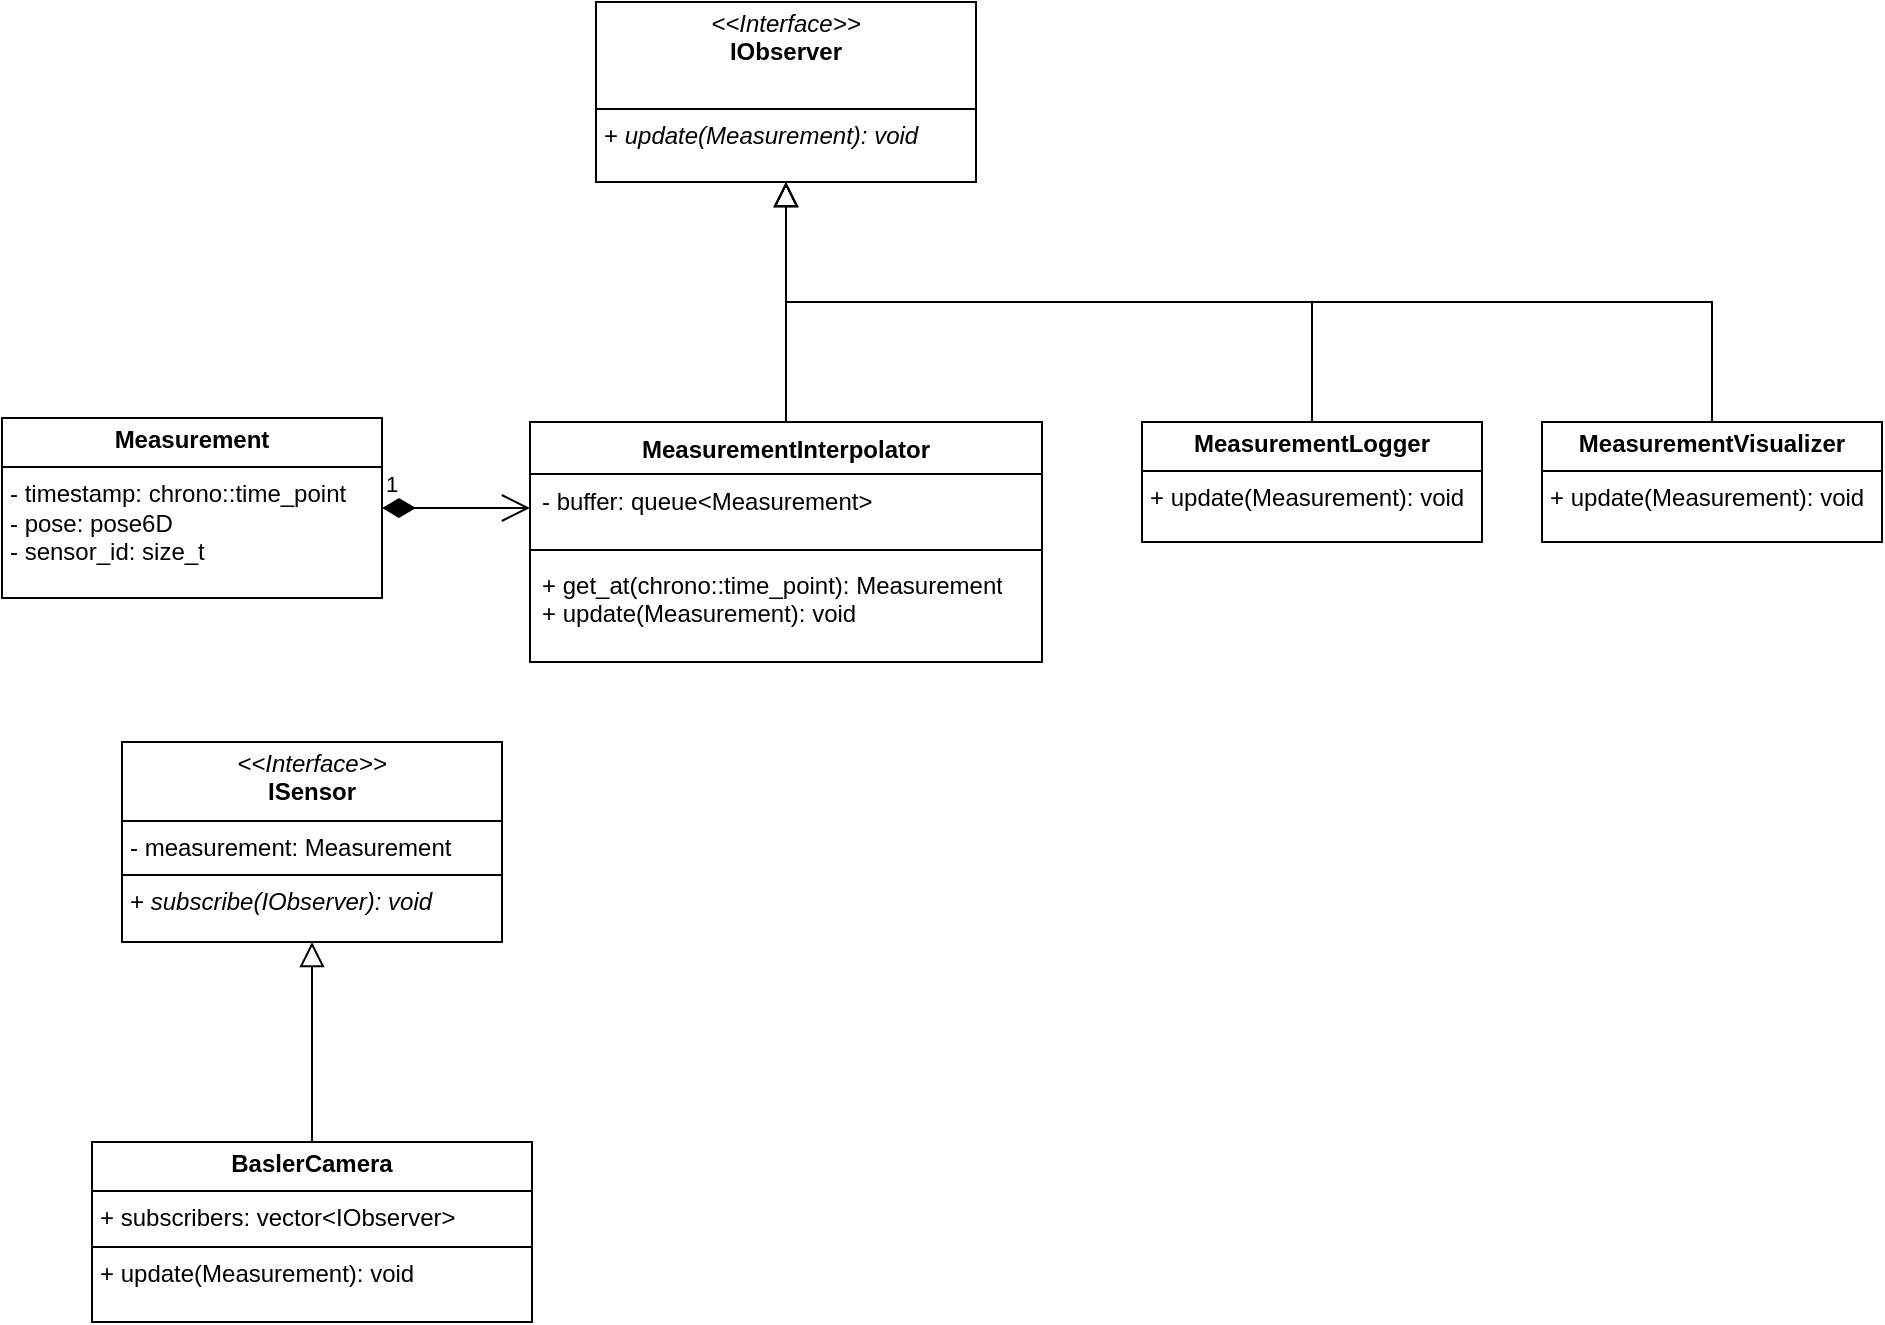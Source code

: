 <mxfile version="24.4.4" type="github">
  <diagram id="C5RBs43oDa-KdzZeNtuy" name="Page-1">
    <mxGraphModel dx="704" dy="1722" grid="1" gridSize="10" guides="1" tooltips="1" connect="1" arrows="1" fold="1" page="1" pageScale="1" pageWidth="827" pageHeight="1169" math="0" shadow="0">
      <root>
        <mxCell id="WIyWlLk6GJQsqaUBKTNV-0" />
        <mxCell id="WIyWlLk6GJQsqaUBKTNV-1" parent="WIyWlLk6GJQsqaUBKTNV-0" />
        <mxCell id="zkfFHV4jXpPFQw0GAbJ--12" value="" style="endArrow=block;endSize=10;endFill=0;shadow=0;strokeWidth=1;rounded=0;curved=0;edgeStyle=elbowEdgeStyle;elbow=vertical;exitX=0.5;exitY=0;exitDx=0;exitDy=0;entryX=0.5;entryY=1;entryDx=0;entryDy=0;" parent="WIyWlLk6GJQsqaUBKTNV-1" source="pv5kppP4N1aIAB50SOcQ-1" target="pv5kppP4N1aIAB50SOcQ-12" edge="1">
          <mxGeometry width="160" relative="1" as="geometry">
            <mxPoint x="710" y="35" as="sourcePoint" />
            <mxPoint x="760" y="-70" as="targetPoint" />
          </mxGeometry>
        </mxCell>
        <mxCell id="zkfFHV4jXpPFQw0GAbJ--16" value="" style="endArrow=block;endSize=10;endFill=0;shadow=0;strokeWidth=1;rounded=0;curved=0;edgeStyle=elbowEdgeStyle;elbow=vertical;entryX=0.5;entryY=1;entryDx=0;entryDy=0;exitX=0.5;exitY=0;exitDx=0;exitDy=0;" parent="WIyWlLk6GJQsqaUBKTNV-1" source="pv5kppP4N1aIAB50SOcQ-13" target="pv5kppP4N1aIAB50SOcQ-12" edge="1">
          <mxGeometry width="160" relative="1" as="geometry">
            <mxPoint x="810" y="20" as="sourcePoint" />
            <mxPoint x="170" y="190" as="targetPoint" />
          </mxGeometry>
        </mxCell>
        <mxCell id="pv5kppP4N1aIAB50SOcQ-0" value="&lt;p style=&quot;margin:0px;margin-top:4px;text-align:center;&quot;&gt;&lt;i&gt;&amp;lt;&amp;lt;Interface&amp;gt;&amp;gt;&lt;/i&gt;&lt;br&gt;&lt;b&gt;ISensor&lt;/b&gt;&lt;/p&gt;&lt;hr size=&quot;1&quot; style=&quot;border-style:solid;&quot;&gt;&lt;p style=&quot;margin:0px;margin-left:4px;&quot;&gt;- measurement: Measurement&lt;br&gt;&lt;/p&gt;&lt;hr size=&quot;1&quot; style=&quot;border-style:solid;&quot;&gt;&lt;p style=&quot;margin:0px;margin-left:4px;&quot;&gt;+ &lt;i&gt;subscribe(IObserver): void&lt;/i&gt;&lt;/p&gt;" style="verticalAlign=top;align=left;overflow=fill;html=1;whiteSpace=wrap;" vertex="1" parent="WIyWlLk6GJQsqaUBKTNV-1">
          <mxGeometry x="270" y="250" width="190" height="100" as="geometry" />
        </mxCell>
        <mxCell id="pv5kppP4N1aIAB50SOcQ-1" value="MeasurementInterpolator" style="swimlane;fontStyle=1;align=center;verticalAlign=top;childLayout=stackLayout;horizontal=1;startSize=26;horizontalStack=0;resizeParent=1;resizeParentMax=0;resizeLast=0;collapsible=1;marginBottom=0;whiteSpace=wrap;html=1;" vertex="1" parent="WIyWlLk6GJQsqaUBKTNV-1">
          <mxGeometry x="474" y="90" width="256" height="120" as="geometry">
            <mxRectangle x="474" y="90" width="150" height="30" as="alternateBounds" />
          </mxGeometry>
        </mxCell>
        <mxCell id="pv5kppP4N1aIAB50SOcQ-2" value="- buffer: queue&amp;lt;Measurement&amp;gt;" style="text;strokeColor=none;fillColor=none;align=left;verticalAlign=top;spacingLeft=4;spacingRight=4;overflow=hidden;rotatable=0;points=[[0,0.5],[1,0.5]];portConstraint=eastwest;whiteSpace=wrap;html=1;" vertex="1" parent="pv5kppP4N1aIAB50SOcQ-1">
          <mxGeometry y="26" width="256" height="34" as="geometry" />
        </mxCell>
        <mxCell id="pv5kppP4N1aIAB50SOcQ-3" value="" style="line;strokeWidth=1;fillColor=none;align=left;verticalAlign=middle;spacingTop=-1;spacingLeft=3;spacingRight=3;rotatable=0;labelPosition=right;points=[];portConstraint=eastwest;strokeColor=inherit;" vertex="1" parent="pv5kppP4N1aIAB50SOcQ-1">
          <mxGeometry y="60" width="256" height="8" as="geometry" />
        </mxCell>
        <mxCell id="pv5kppP4N1aIAB50SOcQ-4" value="&lt;div&gt;+ get_at(chrono::time_point): Measurement&lt;/div&gt;&lt;div&gt;+ update(Measurement): void&lt;/div&gt;" style="text;strokeColor=none;fillColor=none;align=left;verticalAlign=top;spacingLeft=4;spacingRight=4;overflow=hidden;rotatable=0;points=[[0,0.5],[1,0.5]];portConstraint=eastwest;whiteSpace=wrap;html=1;" vertex="1" parent="pv5kppP4N1aIAB50SOcQ-1">
          <mxGeometry y="68" width="256" height="52" as="geometry" />
        </mxCell>
        <mxCell id="pv5kppP4N1aIAB50SOcQ-10" value="&lt;p style=&quot;margin:0px;margin-top:4px;text-align:center;&quot;&gt;&lt;b&gt;Measurement&lt;/b&gt;&lt;/p&gt;&lt;hr size=&quot;1&quot; style=&quot;border-style:solid;&quot;&gt;&lt;p style=&quot;margin:0px;margin-left:4px;&quot;&gt;- timestamp:&amp;nbsp;chrono::time_point&lt;br&gt;&lt;/p&gt;&lt;p style=&quot;margin:0px;margin-left:4px;&quot;&gt;- pose: pose6D&lt;/p&gt;&lt;p style=&quot;margin:0px;margin-left:4px;&quot;&gt;- sensor_id: size_t&lt;/p&gt;" style="verticalAlign=top;align=left;overflow=fill;html=1;whiteSpace=wrap;" vertex="1" parent="WIyWlLk6GJQsqaUBKTNV-1">
          <mxGeometry x="210" y="88" width="190" height="90" as="geometry" />
        </mxCell>
        <mxCell id="pv5kppP4N1aIAB50SOcQ-11" value="1" style="endArrow=open;html=1;endSize=12;startArrow=diamondThin;startSize=14;startFill=1;edgeStyle=orthogonalEdgeStyle;align=left;verticalAlign=bottom;rounded=0;entryX=0;entryY=0.5;entryDx=0;entryDy=0;exitX=1;exitY=0.5;exitDx=0;exitDy=0;" edge="1" parent="WIyWlLk6GJQsqaUBKTNV-1" source="pv5kppP4N1aIAB50SOcQ-10" target="pv5kppP4N1aIAB50SOcQ-2">
          <mxGeometry x="-1" y="3" relative="1" as="geometry">
            <mxPoint x="400" y="140" as="sourcePoint" />
            <mxPoint x="460" y="140" as="targetPoint" />
          </mxGeometry>
        </mxCell>
        <mxCell id="pv5kppP4N1aIAB50SOcQ-12" value="&lt;p style=&quot;margin:0px;margin-top:4px;text-align:center;&quot;&gt;&lt;i&gt;&amp;lt;&amp;lt;Interface&amp;gt;&amp;gt;&lt;/i&gt;&lt;br&gt;&lt;b&gt;IObserver&lt;/b&gt;&lt;/p&gt;&lt;br&gt;&lt;hr size=&quot;1&quot; style=&quot;border-style:solid;&quot;&gt;&lt;p style=&quot;margin:0px;margin-left:4px;&quot;&gt;+ &lt;i&gt;update(Measurement): void&lt;/i&gt;&lt;/p&gt;" style="verticalAlign=top;align=left;overflow=fill;html=1;whiteSpace=wrap;" vertex="1" parent="WIyWlLk6GJQsqaUBKTNV-1">
          <mxGeometry x="507" y="-120" width="190" height="90" as="geometry" />
        </mxCell>
        <mxCell id="pv5kppP4N1aIAB50SOcQ-13" value="&lt;p style=&quot;margin:0px;margin-top:4px;text-align:center;&quot;&gt;&lt;b&gt;MeasurementLogger&lt;/b&gt;&lt;/p&gt;&lt;hr size=&quot;1&quot; style=&quot;border-style:solid;&quot;&gt;&lt;p style=&quot;margin:0px;margin-left:4px;&quot;&gt;+ update(Measurement): void&lt;/p&gt;" style="verticalAlign=top;align=left;overflow=fill;html=1;whiteSpace=wrap;" vertex="1" parent="WIyWlLk6GJQsqaUBKTNV-1">
          <mxGeometry x="780" y="90" width="170" height="60" as="geometry" />
        </mxCell>
        <mxCell id="pv5kppP4N1aIAB50SOcQ-15" value="&lt;p style=&quot;margin:0px;margin-top:4px;text-align:center;&quot;&gt;&lt;b&gt;MeasurementVisualizer&lt;/b&gt;&lt;/p&gt;&lt;hr size=&quot;1&quot; style=&quot;border-style:solid;&quot;&gt;&lt;p style=&quot;margin:0px;margin-left:4px;&quot;&gt;+ update(Measurement): void&lt;/p&gt;" style="verticalAlign=top;align=left;overflow=fill;html=1;whiteSpace=wrap;" vertex="1" parent="WIyWlLk6GJQsqaUBKTNV-1">
          <mxGeometry x="980" y="90" width="170" height="60" as="geometry" />
        </mxCell>
        <mxCell id="pv5kppP4N1aIAB50SOcQ-16" value="" style="endArrow=block;endSize=10;endFill=0;shadow=0;strokeWidth=1;rounded=0;curved=0;edgeStyle=elbowEdgeStyle;elbow=vertical;exitX=0.5;exitY=0;exitDx=0;exitDy=0;entryX=0.5;entryY=1;entryDx=0;entryDy=0;" edge="1" parent="WIyWlLk6GJQsqaUBKTNV-1" source="pv5kppP4N1aIAB50SOcQ-15" target="pv5kppP4N1aIAB50SOcQ-12">
          <mxGeometry width="160" relative="1" as="geometry">
            <mxPoint x="1068" y="50" as="sourcePoint" />
            <mxPoint x="610" y="-30" as="targetPoint" />
          </mxGeometry>
        </mxCell>
        <mxCell id="pv5kppP4N1aIAB50SOcQ-18" value="" style="endArrow=block;endSize=10;endFill=0;shadow=0;strokeWidth=1;rounded=0;curved=0;edgeStyle=elbowEdgeStyle;elbow=vertical;exitX=0.5;exitY=0;exitDx=0;exitDy=0;entryX=0.5;entryY=1;entryDx=0;entryDy=0;" edge="1" parent="WIyWlLk6GJQsqaUBKTNV-1" source="pv5kppP4N1aIAB50SOcQ-22" target="pv5kppP4N1aIAB50SOcQ-0">
          <mxGeometry width="160" relative="1" as="geometry">
            <mxPoint x="365" y="440" as="sourcePoint" />
            <mxPoint x="380" y="410" as="targetPoint" />
          </mxGeometry>
        </mxCell>
        <mxCell id="pv5kppP4N1aIAB50SOcQ-22" value="&lt;p style=&quot;margin:0px;margin-top:4px;text-align:center;&quot;&gt;&lt;b&gt;BaslerCamera&lt;/b&gt;&lt;br&gt;&lt;/p&gt;&lt;hr size=&quot;1&quot; style=&quot;border-style:solid;&quot;&gt;&lt;p style=&quot;margin:0px;margin-left:4px;&quot;&gt;+ subscribers:&amp;nbsp;&lt;span style=&quot;background-color: initial;&quot;&gt;vector&amp;lt;IObserver&amp;gt;&lt;/span&gt;&lt;/p&gt;&lt;hr size=&quot;1&quot; style=&quot;border-style:solid;&quot;&gt;&lt;p style=&quot;margin:0px;margin-left:4px;&quot;&gt;+ update(Measurement): void&lt;br&gt;&lt;/p&gt;" style="verticalAlign=top;align=left;overflow=fill;html=1;whiteSpace=wrap;" vertex="1" parent="WIyWlLk6GJQsqaUBKTNV-1">
          <mxGeometry x="255" y="450" width="220" height="90" as="geometry" />
        </mxCell>
      </root>
    </mxGraphModel>
  </diagram>
</mxfile>

